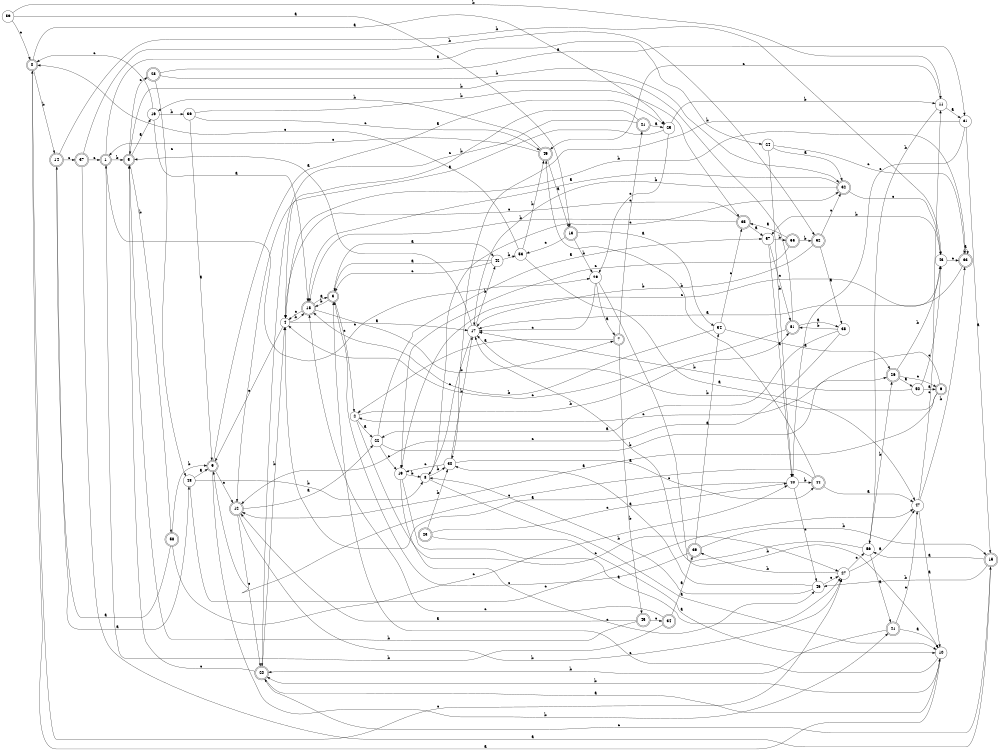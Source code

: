 digraph n48_6 {
__start0 [label="" shape="none"];

rankdir=LR;
size="8,5";

s0 [style="rounded,filled", color="black", fillcolor="white" shape="doublecircle", label="0"];
s1 [style="rounded,filled", color="black", fillcolor="white" shape="doublecircle", label="1"];
s2 [style="filled", color="black", fillcolor="white" shape="circle", label="2"];
s3 [style="rounded,filled", color="black", fillcolor="white" shape="doublecircle", label="3"];
s4 [style="filled", color="black", fillcolor="white" shape="circle", label="4"];
s5 [style="rounded,filled", color="black", fillcolor="white" shape="doublecircle", label="5"];
s6 [style="rounded,filled", color="black", fillcolor="white" shape="doublecircle", label="6"];
s7 [style="rounded,filled", color="black", fillcolor="white" shape="doublecircle", label="7"];
s8 [style="filled", color="black", fillcolor="white" shape="circle", label="8"];
s9 [style="rounded,filled", color="black", fillcolor="white" shape="doublecircle", label="9"];
s10 [style="filled", color="black", fillcolor="white" shape="circle", label="10"];
s11 [style="filled", color="black", fillcolor="white" shape="circle", label="11"];
s12 [style="rounded,filled", color="black", fillcolor="white" shape="doublecircle", label="12"];
s13 [style="rounded,filled", color="black", fillcolor="white" shape="doublecircle", label="13"];
s14 [style="rounded,filled", color="black", fillcolor="white" shape="doublecircle", label="14"];
s15 [style="rounded,filled", color="black", fillcolor="white" shape="doublecircle", label="15"];
s16 [style="filled", color="black", fillcolor="white" shape="circle", label="16"];
s17 [style="filled", color="black", fillcolor="white" shape="circle", label="17"];
s18 [style="rounded,filled", color="black", fillcolor="white" shape="doublecircle", label="18"];
s19 [style="filled", color="black", fillcolor="white" shape="circle", label="19"];
s20 [style="rounded,filled", color="black", fillcolor="white" shape="doublecircle", label="20"];
s21 [style="rounded,filled", color="black", fillcolor="white" shape="doublecircle", label="21"];
s22 [style="filled", color="black", fillcolor="white" shape="circle", label="22"];
s23 [style="rounded,filled", color="black", fillcolor="white" shape="doublecircle", label="23"];
s24 [style="filled", color="black", fillcolor="white" shape="circle", label="24"];
s25 [style="filled", color="black", fillcolor="white" shape="circle", label="25"];
s26 [style="rounded,filled", color="black", fillcolor="white" shape="doublecircle", label="26"];
s27 [style="filled", color="black", fillcolor="white" shape="circle", label="27"];
s28 [style="rounded,filled", color="black", fillcolor="white" shape="doublecircle", label="28"];
s29 [style="filled", color="black", fillcolor="white" shape="circle", label="29"];
s30 [style="filled", color="black", fillcolor="white" shape="circle", label="30"];
s31 [style="filled", color="black", fillcolor="white" shape="circle", label="31"];
s32 [style="rounded,filled", color="black", fillcolor="white" shape="doublecircle", label="32"];
s33 [style="rounded,filled", color="black", fillcolor="white" shape="doublecircle", label="33"];
s34 [style="rounded,filled", color="black", fillcolor="white" shape="doublecircle", label="34"];
s35 [style="rounded,filled", color="black", fillcolor="white" shape="doublecircle", label="35"];
s36 [style="filled", color="black", fillcolor="white" shape="circle", label="36"];
s37 [style="rounded,filled", color="black", fillcolor="white" shape="doublecircle", label="37"];
s38 [style="filled", color="black", fillcolor="white" shape="circle", label="38"];
s39 [style="rounded,filled", color="black", fillcolor="white" shape="doublecircle", label="39"];
s40 [style="filled", color="black", fillcolor="white" shape="circle", label="40"];
s41 [style="rounded,filled", color="black", fillcolor="white" shape="doublecircle", label="41"];
s42 [style="filled", color="black", fillcolor="white" shape="circle", label="42"];
s43 [style="filled", color="black", fillcolor="white" shape="circle", label="43"];
s44 [style="rounded,filled", color="black", fillcolor="white" shape="doublecircle", label="44"];
s45 [style="rounded,filled", color="black", fillcolor="white" shape="doublecircle", label="45"];
s46 [style="filled", color="black", fillcolor="white" shape="circle", label="46"];
s47 [style="filled", color="black", fillcolor="white" shape="circle", label="47"];
s48 [style="filled", color="black", fillcolor="white" shape="circle", label="48"];
s49 [style="rounded,filled", color="black", fillcolor="white" shape="doublecircle", label="49"];
s50 [style="filled", color="black", fillcolor="white" shape="circle", label="50"];
s51 [style="rounded,filled", color="black", fillcolor="white" shape="doublecircle", label="51"];
s52 [style="rounded,filled", color="black", fillcolor="white" shape="doublecircle", label="52"];
s53 [style="filled", color="black", fillcolor="white" shape="circle", label="53"];
s54 [style="filled", color="black", fillcolor="white" shape="circle", label="54"];
s55 [style="rounded,filled", color="black", fillcolor="white" shape="doublecircle", label="55"];
s56 [style="filled", color="black", fillcolor="white" shape="circle", label="56"];
s57 [style="filled", color="black", fillcolor="white" shape="circle", label="57"];
s58 [style="rounded,filled", color="black", fillcolor="white" shape="doublecircle", label="58"];
s59 [style="filled", color="black", fillcolor="white" shape="circle", label="59"];
s0 -> s25 [label="a"];
s0 -> s14 [label="b"];
s0 -> s27 [label="c"];
s1 -> s24 [label="a"];
s1 -> s5 [label="b"];
s1 -> s29 [label="c"];
s2 -> s22 [label="a"];
s2 -> s51 [label="b"];
s2 -> s27 [label="c"];
s3 -> s42 [label="a"];
s3 -> s18 [label="b"];
s3 -> s2 [label="c"];
s4 -> s17 [label="a"];
s4 -> s18 [label="b"];
s4 -> s9 [label="c"];
s5 -> s16 [label="a"];
s5 -> s58 [label="b"];
s5 -> s28 [label="c"];
s6 -> s12 [label="a"];
s6 -> s17 [label="b"];
s6 -> s2 [label="c"];
s7 -> s2 [label="a"];
s7 -> s45 [label="b"];
s7 -> s21 [label="c"];
s8 -> s10 [label="a"];
s8 -> s30 [label="b"];
s8 -> s32 [label="c"];
s9 -> s25 [label="a"];
s9 -> s41 [label="b"];
s9 -> s12 [label="c"];
s10 -> s0 [label="a"];
s10 -> s20 [label="b"];
s10 -> s3 [label="c"];
s11 -> s31 [label="a"];
s11 -> s56 [label="b"];
s11 -> s49 [label="c"];
s12 -> s22 [label="a"];
s12 -> s27 [label="b"];
s12 -> s20 [label="c"];
s13 -> s54 [label="a"];
s13 -> s29 [label="b"];
s13 -> s53 [label="c"];
s14 -> s48 [label="a"];
s14 -> s43 [label="b"];
s14 -> s37 [label="c"];
s15 -> s56 [label="a"];
s15 -> s46 [label="b"];
s15 -> s20 [label="c"];
s16 -> s18 [label="a"];
s16 -> s36 [label="b"];
s16 -> s0 [label="c"];
s17 -> s5 [label="a"];
s17 -> s42 [label="b"];
s17 -> s8 [label="c"];
s18 -> s3 [label="a"];
s18 -> s7 [label="b"];
s18 -> s4 [label="c"];
s19 -> s27 [label="a"];
s19 -> s8 [label="b"];
s19 -> s46 [label="c"];
s20 -> s10 [label="a"];
s20 -> s4 [label="b"];
s20 -> s5 [label="c"];
s21 -> s25 [label="a"];
s21 -> s4 [label="b"];
s21 -> s20 [label="c"];
s22 -> s57 [label="a"];
s22 -> s26 [label="b"];
s22 -> s19 [label="c"];
s23 -> s10 [label="a"];
s23 -> s30 [label="b"];
s23 -> s40 [label="c"];
s24 -> s32 [label="a"];
s24 -> s40 [label="b"];
s24 -> s33 [label="c"];
s25 -> s12 [label="a"];
s25 -> s11 [label="b"];
s25 -> s29 [label="c"];
s26 -> s50 [label="a"];
s26 -> s43 [label="b"];
s26 -> s6 [label="c"];
s27 -> s47 [label="a"];
s27 -> s39 [label="b"];
s27 -> s56 [label="c"];
s28 -> s31 [label="a"];
s28 -> s32 [label="b"];
s28 -> s48 [label="c"];
s29 -> s7 [label="a"];
s29 -> s10 [label="b"];
s29 -> s17 [label="c"];
s30 -> s44 [label="a"];
s30 -> s17 [label="b"];
s30 -> s19 [label="c"];
s31 -> s15 [label="a"];
s31 -> s30 [label="b"];
s31 -> s40 [label="c"];
s32 -> s18 [label="a"];
s32 -> s17 [label="b"];
s32 -> s43 [label="c"];
s33 -> s33 [label="a"];
s33 -> s4 [label="b"];
s33 -> s19 [label="c"];
s34 -> s39 [label="a"];
s34 -> s1 [label="b"];
s34 -> s18 [label="c"];
s35 -> s57 [label="a"];
s35 -> s18 [label="b"];
s35 -> s4 [label="c"];
s36 -> s9 [label="a"];
s36 -> s35 [label="b"];
s36 -> s49 [label="c"];
s37 -> s15 [label="a"];
s37 -> s52 [label="b"];
s37 -> s1 [label="c"];
s38 -> s22 [label="a"];
s38 -> s51 [label="b"];
s38 -> s12 [label="c"];
s39 -> s54 [label="a"];
s39 -> s15 [label="b"];
s39 -> s3 [label="c"];
s40 -> s4 [label="a"];
s40 -> s44 [label="b"];
s40 -> s46 [label="c"];
s41 -> s10 [label="a"];
s41 -> s20 [label="b"];
s41 -> s47 [label="c"];
s42 -> s3 [label="a"];
s42 -> s53 [label="b"];
s42 -> s3 [label="c"];
s43 -> s17 [label="a"];
s43 -> s57 [label="b"];
s43 -> s33 [label="c"];
s44 -> s47 [label="a"];
s44 -> s49 [label="b"];
s44 -> s9 [label="c"];
s45 -> s12 [label="a"];
s45 -> s5 [label="b"];
s45 -> s34 [label="c"];
s46 -> s30 [label="a"];
s46 -> s8 [label="b"];
s46 -> s27 [label="c"];
s47 -> s10 [label="a"];
s47 -> s33 [label="b"];
s47 -> s11 [label="c"];
s48 -> s9 [label="a"];
s48 -> s8 [label="b"];
s48 -> s47 [label="c"];
s49 -> s13 [label="a"];
s49 -> s16 [label="b"];
s49 -> s1 [label="c"];
s50 -> s6 [label="a"];
s50 -> s17 [label="b"];
s50 -> s43 [label="c"];
s51 -> s38 [label="a"];
s51 -> s5 [label="b"];
s51 -> s4 [label="c"];
s52 -> s38 [label="a"];
s52 -> s17 [label="b"];
s52 -> s32 [label="c"];
s53 -> s47 [label="a"];
s53 -> s49 [label="b"];
s53 -> s0 [label="c"];
s54 -> s26 [label="a"];
s54 -> s18 [label="b"];
s54 -> s35 [label="c"];
s55 -> s35 [label="a"];
s55 -> s52 [label="b"];
s55 -> s19 [label="c"];
s56 -> s41 [label="a"];
s56 -> s26 [label="b"];
s56 -> s17 [label="c"];
s57 -> s40 [label="a"];
s57 -> s55 [label="b"];
s57 -> s51 [label="c"];
s58 -> s14 [label="a"];
s58 -> s9 [label="b"];
s58 -> s40 [label="c"];
s59 -> s13 [label="a"];
s59 -> s11 [label="b"];
s59 -> s0 [label="c"];

}
